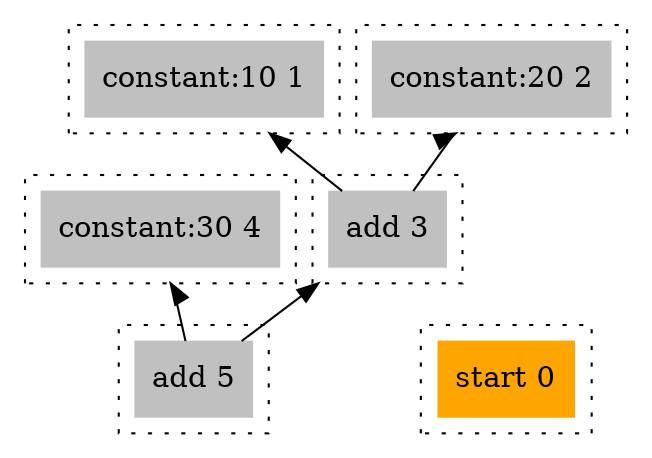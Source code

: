 digraph G {
  compound=true
  clusterrank=local
  graph [fontsize=14 compound=true]
  node [shape=box, style=filled];
  rankdir=BT;
  ordering="in";

  subgraph cluster_5 {
    style=dotted
    5.0 [label="add 5", color="grey"];
  }
  subgraph cluster_4 {
    style=dotted
    4.0 [label="constant:30 4", color="grey"];
  }
  subgraph cluster_1 {
    style=dotted
    1.0 [label="constant:10 1", color="grey"];
  }
  subgraph cluster_0 {
    style=dotted
    0.0 [label="start 0", color="orange"];
  }
  subgraph cluster_2 {
    style=dotted
    2.0 [label="constant:20 2", color="grey"];
  }
  subgraph cluster_3 {
    style=dotted
    3.0 [label="add 3", color="grey"];
  }
  5.0 -> 3.0 [lhead = cluster_3 color="black"]
  5.0 -> 4.0 [lhead = cluster_4 color="black"]
  3.0 -> 1.0 [lhead = cluster_1 color="black"]
  3.0 -> 2.0 [lhead = cluster_2 color="black"]
}
